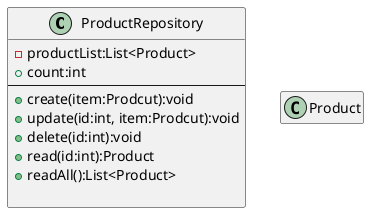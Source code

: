 @startuml
class ProductRepository{
    -productList:List<Product>
    +count:int
    --
    +create(item:Prodcut):void
    +update(id:int, item:Prodcut):void
    +delete(id:int):void
    +read(id:int):Product
    +readAll():List<Product>

}

class Product{

}
hide empty members
@enduml